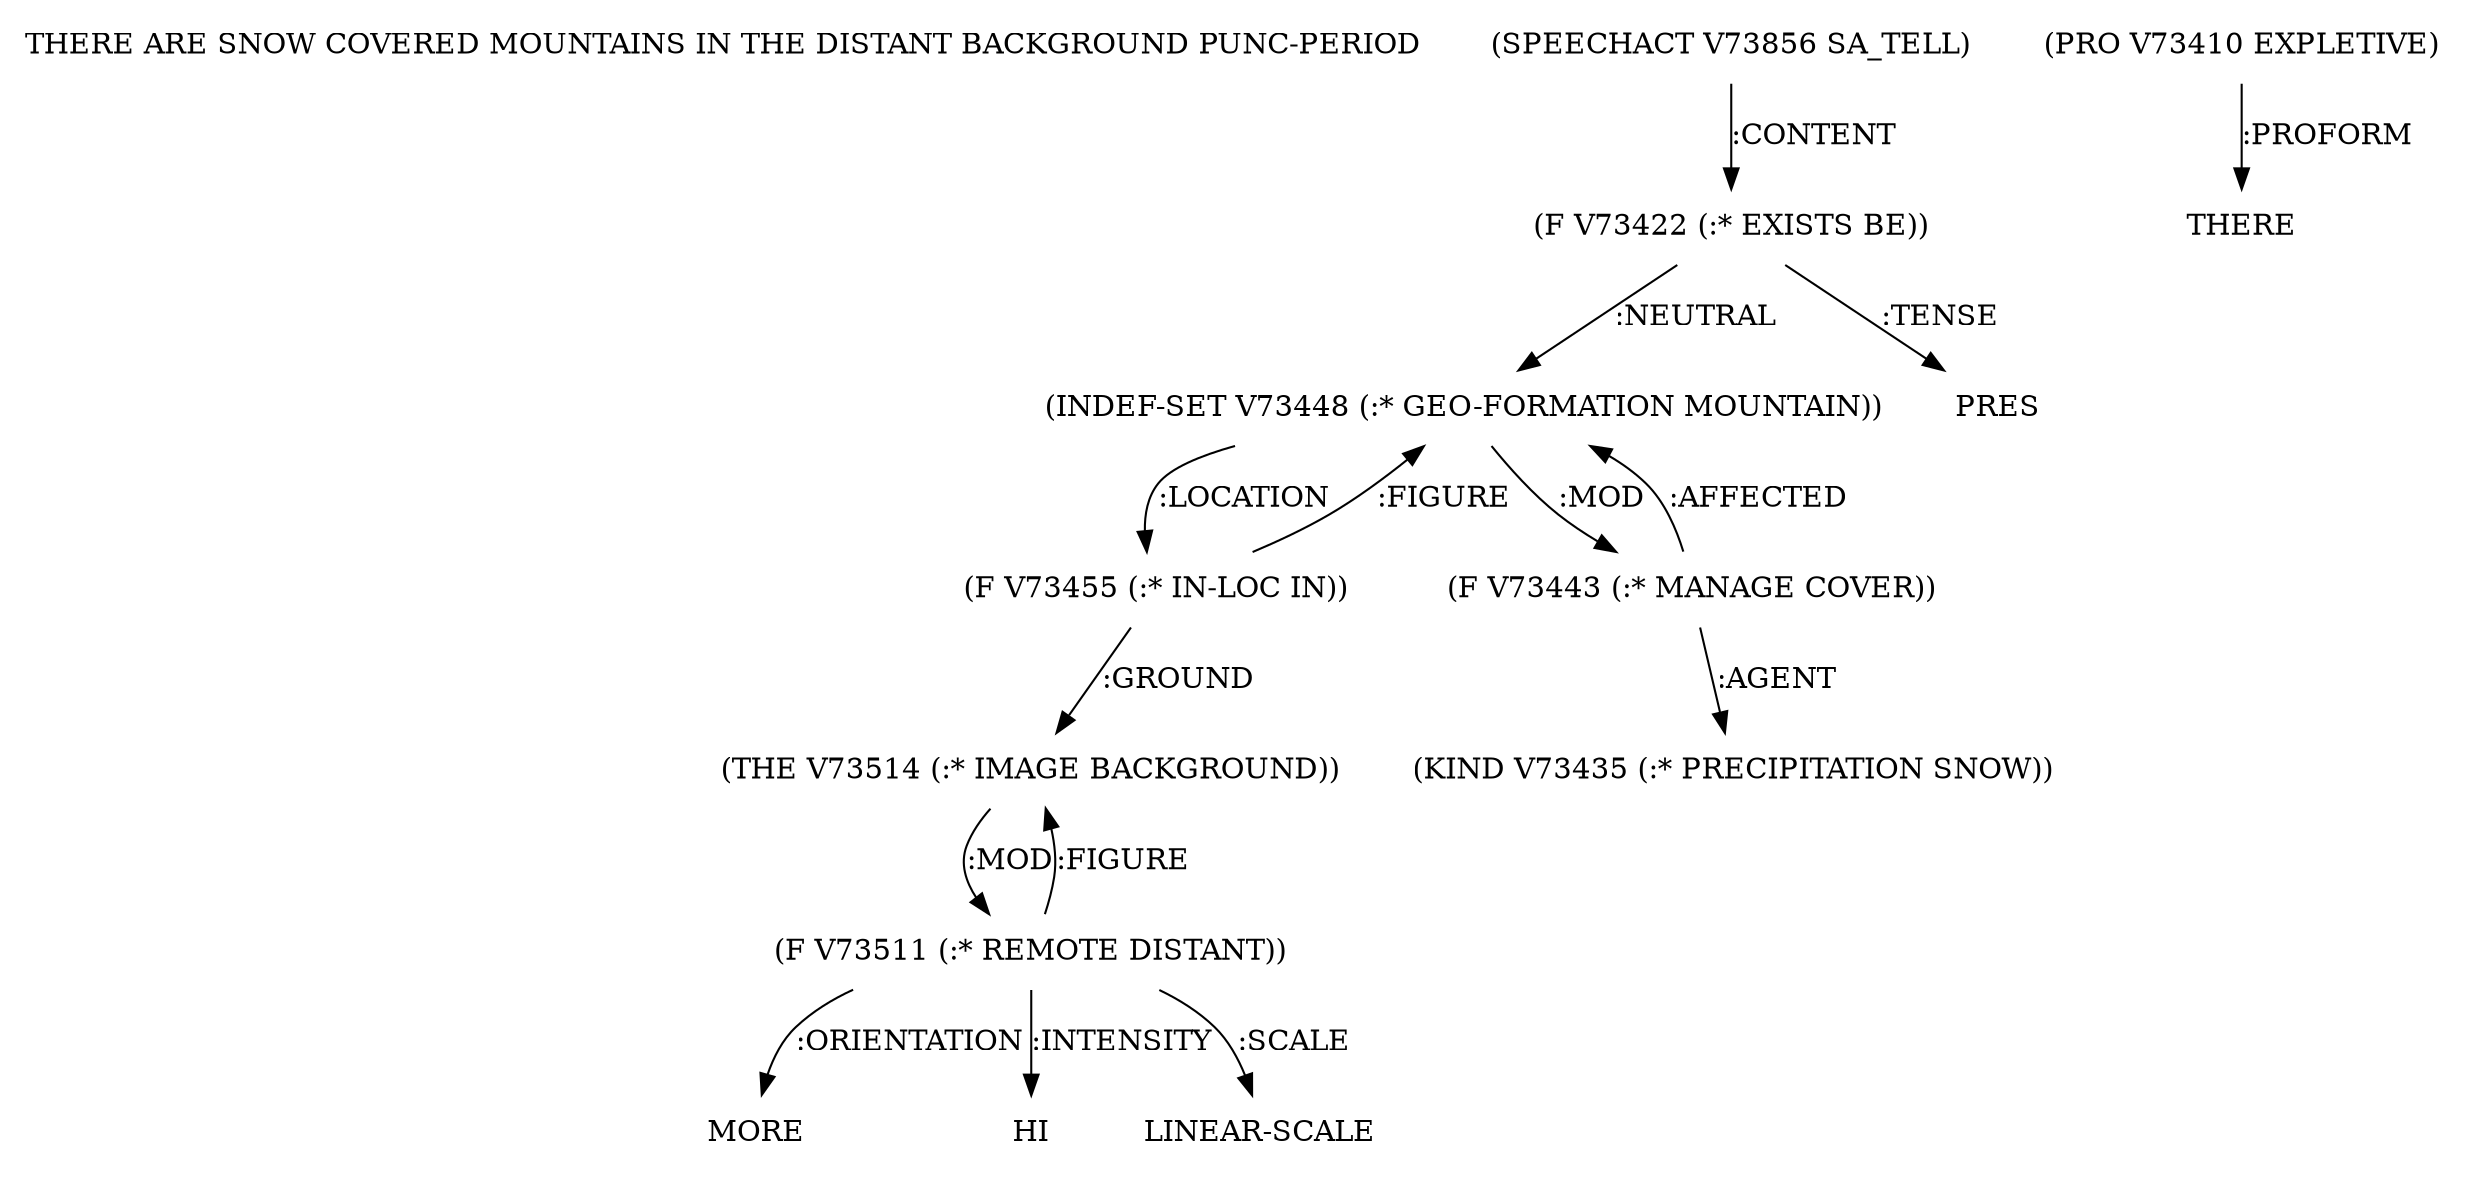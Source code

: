 digraph Terms {
  node [shape=none]
  "THERE ARE SNOW COVERED MOUNTAINS IN THE DISTANT BACKGROUND PUNC-PERIOD"
  "V73856" [label="(SPEECHACT V73856 SA_TELL)"]
  "V73856" -> "V73422" [label=":CONTENT"]
  "V73422" [label="(F V73422 (:* EXISTS BE))"]
  "V73422" -> "V73448" [label=":NEUTRAL"]
  "V73422" -> "NT74219" [label=":TENSE"]
  "NT74219" [label="PRES"]
  "V73410" [label="(PRO V73410 EXPLETIVE)"]
  "V73410" -> "NT74220" [label=":PROFORM"]
  "NT74220" [label="THERE"]
  "V73448" [label="(INDEF-SET V73448 (:* GEO-FORMATION MOUNTAIN))"]
  "V73448" -> "V73455" [label=":LOCATION"]
  "V73448" -> "V73443" [label=":MOD"]
  "V73443" [label="(F V73443 (:* MANAGE COVER))"]
  "V73443" -> "V73435" [label=":AGENT"]
  "V73443" -> "V73448" [label=":AFFECTED"]
  "V73435" [label="(KIND V73435 (:* PRECIPITATION SNOW))"]
  "V73455" [label="(F V73455 (:* IN-LOC IN))"]
  "V73455" -> "V73514" [label=":GROUND"]
  "V73455" -> "V73448" [label=":FIGURE"]
  "V73514" [label="(THE V73514 (:* IMAGE BACKGROUND))"]
  "V73514" -> "V73511" [label=":MOD"]
  "V73511" [label="(F V73511 (:* REMOTE DISTANT))"]
  "V73511" -> "NT74221" [label=":ORIENTATION"]
  "NT74221" [label="MORE"]
  "V73511" -> "NT74222" [label=":INTENSITY"]
  "NT74222" [label="HI"]
  "V73511" -> "V73514" [label=":FIGURE"]
  "V73511" -> "NT74223" [label=":SCALE"]
  "NT74223" [label="LINEAR-SCALE"]
}
